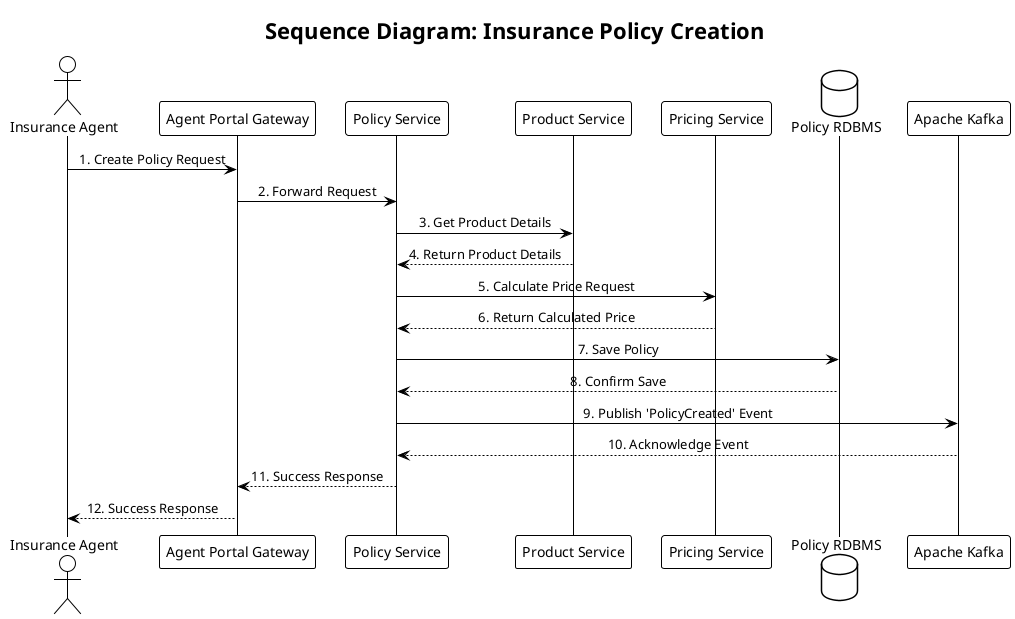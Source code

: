 @startuml
!theme plain
skinparam linetype ortho
skinparam sequenceMessageAlign center

title Sequence Diagram: Insurance Policy Creation

actor "Insurance Agent" as agent
participant "Agent Portal Gateway" as gateway
participant "Policy Service" as policy_service
participant "Product Service" as product_service
participant "Pricing Service" as pricing_service
database "Policy RDBMS" as policy_db
participant "Apache Kafka" as kafka

agent -> gateway: 1. Create Policy Request
gateway -> policy_service: 2. Forward Request

policy_service -> product_service: 3. Get Product Details
product_service --> policy_service: 4. Return Product Details

policy_service -> pricing_service: 5. Calculate Price Request
pricing_service --> policy_service: 6. Return Calculated Price

policy_service -> policy_db: 7. Save Policy
policy_db --> policy_service: 8. Confirm Save

policy_service -> kafka: 9. Publish 'PolicyCreated' Event

kafka --> policy_service: 10. Acknowledge Event
policy_service --> gateway: 11. Success Response
gateway --> agent: 12. Success Response

@enduml